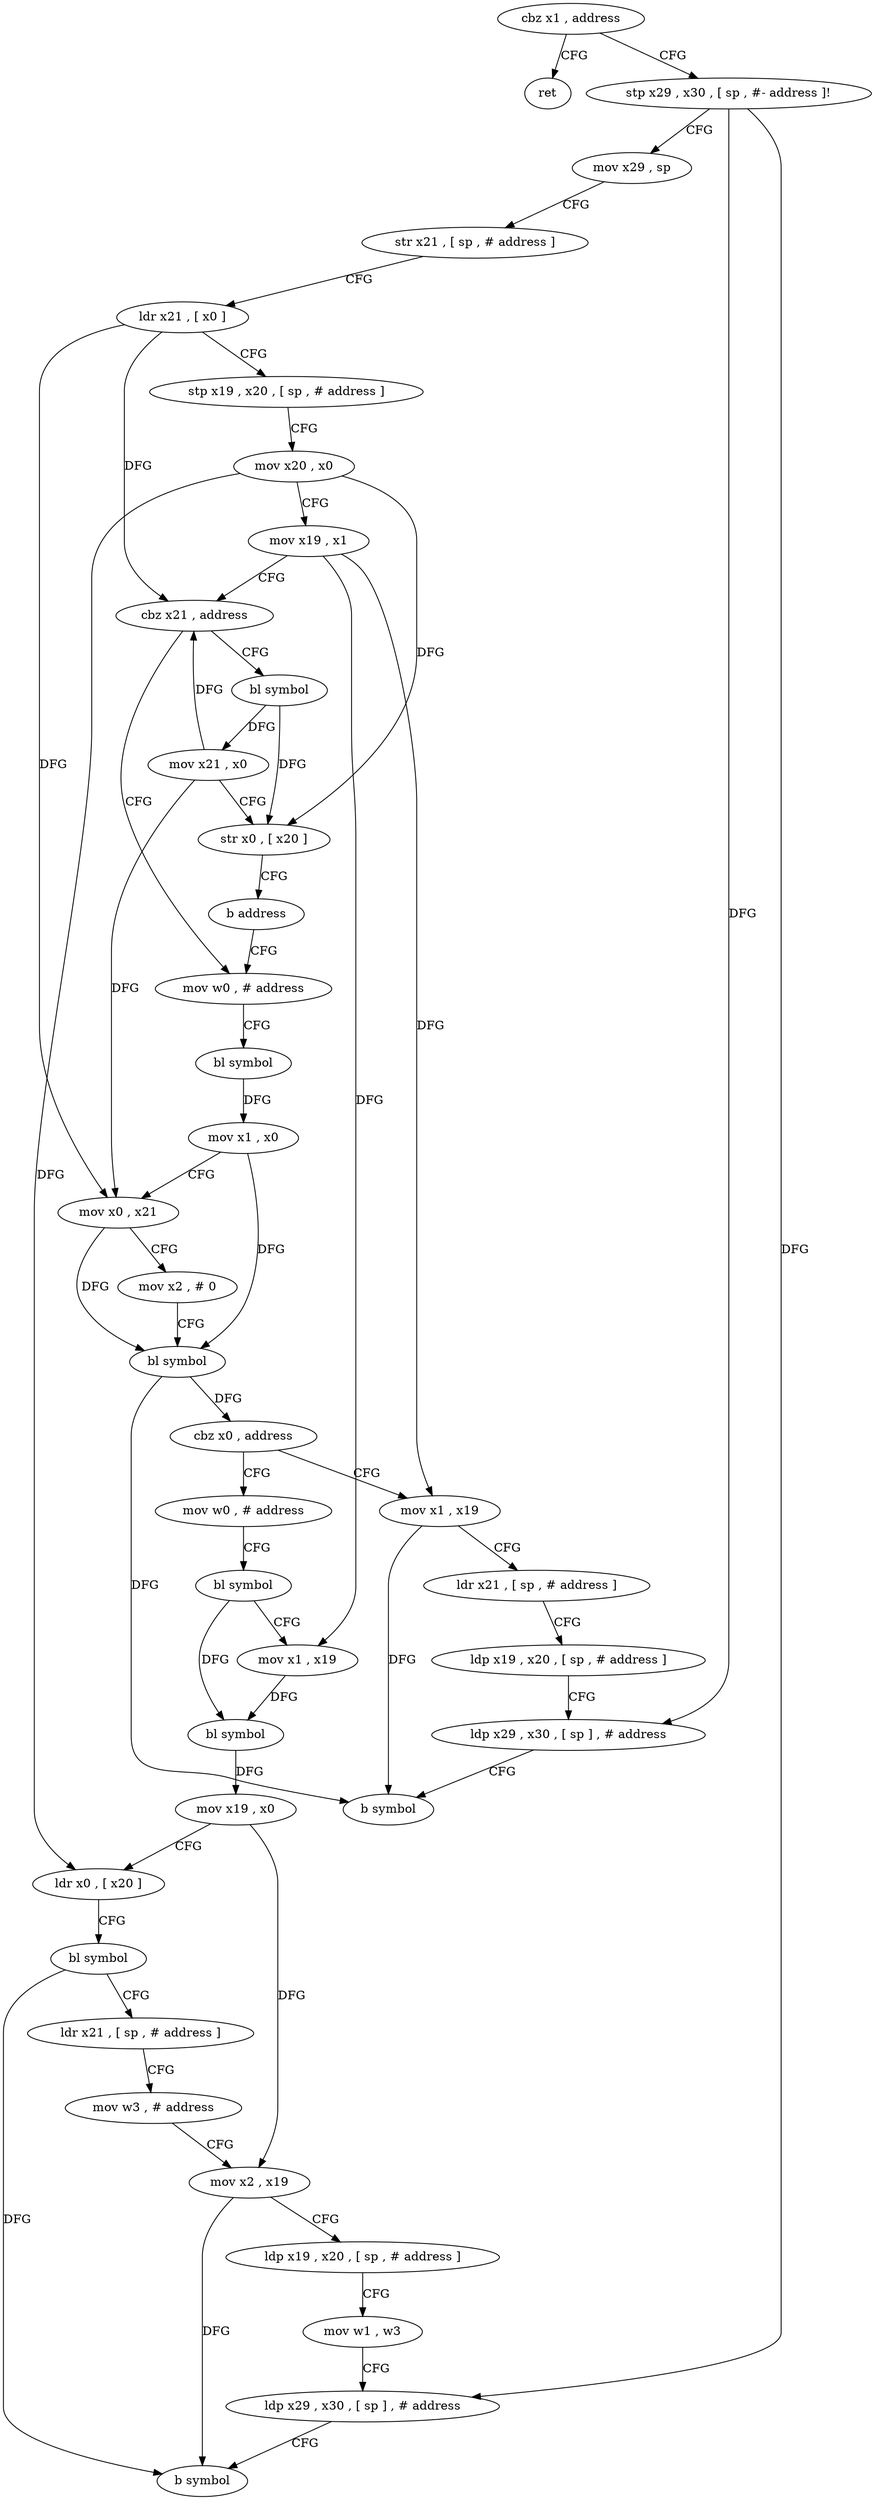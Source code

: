 digraph "func" {
"92072" [label = "cbz x1 , address" ]
"92216" [label = "ret" ]
"92076" [label = "stp x29 , x30 , [ sp , #- address ]!" ]
"92080" [label = "mov x29 , sp" ]
"92084" [label = "str x21 , [ sp , # address ]" ]
"92088" [label = "ldr x21 , [ x0 ]" ]
"92092" [label = "stp x19 , x20 , [ sp , # address ]" ]
"92096" [label = "mov x20 , x0" ]
"92100" [label = "mov x19 , x1" ]
"92104" [label = "cbz x21 , address" ]
"92224" [label = "bl symbol" ]
"92108" [label = "mov w0 , # address" ]
"92228" [label = "mov x21 , x0" ]
"92232" [label = "str x0 , [ x20 ]" ]
"92236" [label = "b address" ]
"92112" [label = "bl symbol" ]
"92116" [label = "mov x1 , x0" ]
"92120" [label = "mov x0 , x21" ]
"92124" [label = "mov x2 , # 0" ]
"92128" [label = "bl symbol" ]
"92132" [label = "cbz x0 , address" ]
"92160" [label = "mov w0 , # address" ]
"92136" [label = "mov x1 , x19" ]
"92164" [label = "bl symbol" ]
"92168" [label = "mov x1 , x19" ]
"92172" [label = "bl symbol" ]
"92176" [label = "mov x19 , x0" ]
"92180" [label = "ldr x0 , [ x20 ]" ]
"92184" [label = "bl symbol" ]
"92188" [label = "ldr x21 , [ sp , # address ]" ]
"92192" [label = "mov w3 , # address" ]
"92196" [label = "mov x2 , x19" ]
"92200" [label = "ldp x19 , x20 , [ sp , # address ]" ]
"92204" [label = "mov w1 , w3" ]
"92208" [label = "ldp x29 , x30 , [ sp ] , # address" ]
"92212" [label = "b symbol" ]
"92140" [label = "ldr x21 , [ sp , # address ]" ]
"92144" [label = "ldp x19 , x20 , [ sp , # address ]" ]
"92148" [label = "ldp x29 , x30 , [ sp ] , # address" ]
"92152" [label = "b symbol" ]
"92072" -> "92216" [ label = "CFG" ]
"92072" -> "92076" [ label = "CFG" ]
"92076" -> "92080" [ label = "CFG" ]
"92076" -> "92208" [ label = "DFG" ]
"92076" -> "92148" [ label = "DFG" ]
"92080" -> "92084" [ label = "CFG" ]
"92084" -> "92088" [ label = "CFG" ]
"92088" -> "92092" [ label = "CFG" ]
"92088" -> "92104" [ label = "DFG" ]
"92088" -> "92120" [ label = "DFG" ]
"92092" -> "92096" [ label = "CFG" ]
"92096" -> "92100" [ label = "CFG" ]
"92096" -> "92232" [ label = "DFG" ]
"92096" -> "92180" [ label = "DFG" ]
"92100" -> "92104" [ label = "CFG" ]
"92100" -> "92168" [ label = "DFG" ]
"92100" -> "92136" [ label = "DFG" ]
"92104" -> "92224" [ label = "CFG" ]
"92104" -> "92108" [ label = "CFG" ]
"92224" -> "92228" [ label = "DFG" ]
"92224" -> "92232" [ label = "DFG" ]
"92108" -> "92112" [ label = "CFG" ]
"92228" -> "92232" [ label = "CFG" ]
"92228" -> "92104" [ label = "DFG" ]
"92228" -> "92120" [ label = "DFG" ]
"92232" -> "92236" [ label = "CFG" ]
"92236" -> "92108" [ label = "CFG" ]
"92112" -> "92116" [ label = "DFG" ]
"92116" -> "92120" [ label = "CFG" ]
"92116" -> "92128" [ label = "DFG" ]
"92120" -> "92124" [ label = "CFG" ]
"92120" -> "92128" [ label = "DFG" ]
"92124" -> "92128" [ label = "CFG" ]
"92128" -> "92132" [ label = "DFG" ]
"92128" -> "92152" [ label = "DFG" ]
"92132" -> "92160" [ label = "CFG" ]
"92132" -> "92136" [ label = "CFG" ]
"92160" -> "92164" [ label = "CFG" ]
"92136" -> "92140" [ label = "CFG" ]
"92136" -> "92152" [ label = "DFG" ]
"92164" -> "92168" [ label = "CFG" ]
"92164" -> "92172" [ label = "DFG" ]
"92168" -> "92172" [ label = "DFG" ]
"92172" -> "92176" [ label = "DFG" ]
"92176" -> "92180" [ label = "CFG" ]
"92176" -> "92196" [ label = "DFG" ]
"92180" -> "92184" [ label = "CFG" ]
"92184" -> "92188" [ label = "CFG" ]
"92184" -> "92212" [ label = "DFG" ]
"92188" -> "92192" [ label = "CFG" ]
"92192" -> "92196" [ label = "CFG" ]
"92196" -> "92200" [ label = "CFG" ]
"92196" -> "92212" [ label = "DFG" ]
"92200" -> "92204" [ label = "CFG" ]
"92204" -> "92208" [ label = "CFG" ]
"92208" -> "92212" [ label = "CFG" ]
"92140" -> "92144" [ label = "CFG" ]
"92144" -> "92148" [ label = "CFG" ]
"92148" -> "92152" [ label = "CFG" ]
}
